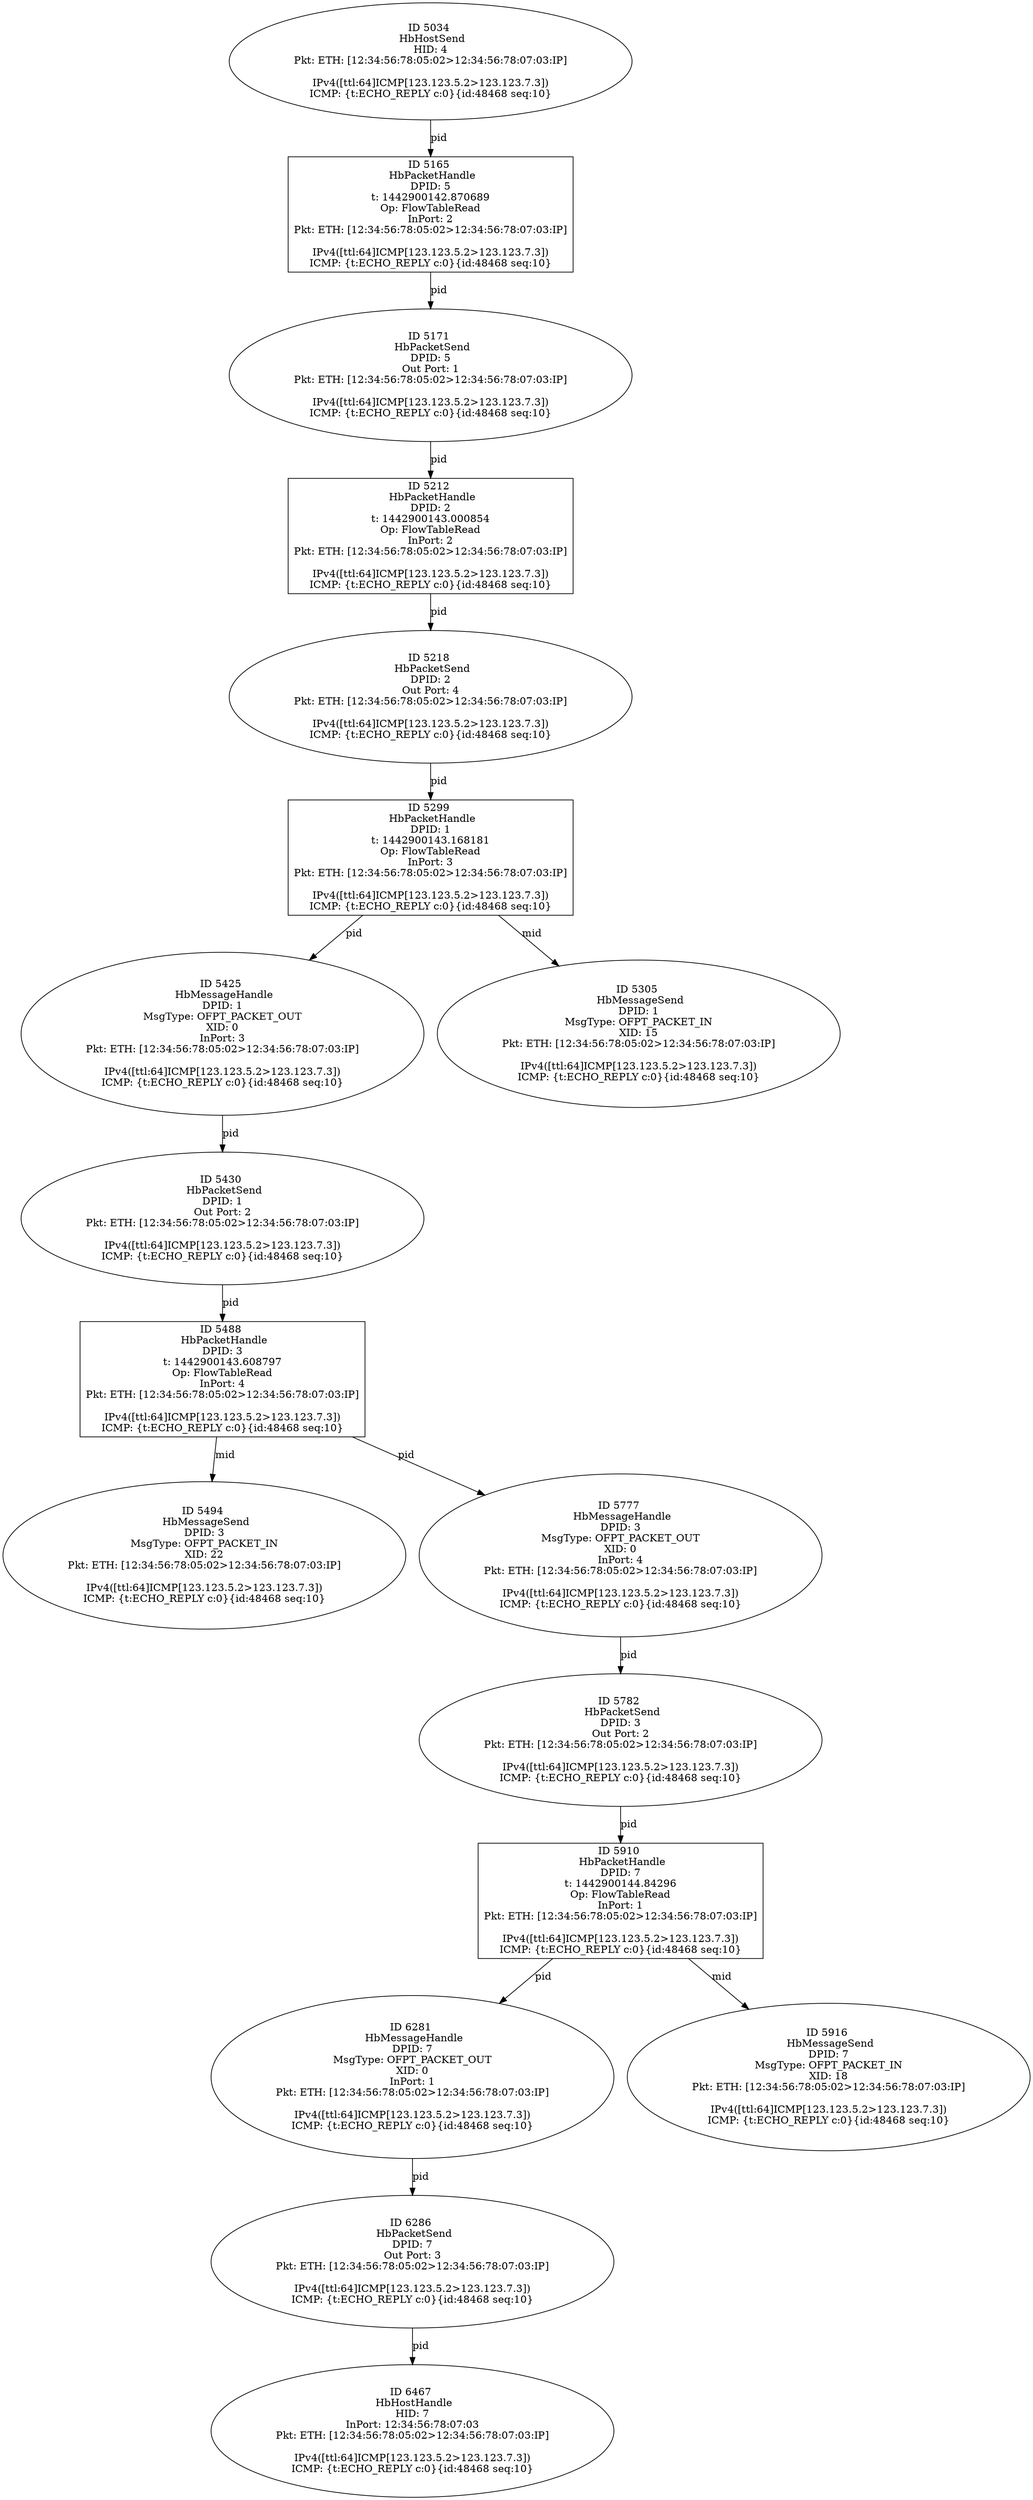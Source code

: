 strict digraph G {
5218 [shape=oval, event=<hb_events.HbPacketSend object at 0x108d2e0d0>, label="ID 5218 
 HbPacketSend
DPID: 2
Out Port: 4
Pkt: ETH: [12:34:56:78:05:02>12:34:56:78:07:03:IP]

IPv4([ttl:64]ICMP[123.123.5.2>123.123.7.3])
ICMP: {t:ECHO_REPLY c:0}{id:48468 seq:10}"];
6467 [shape=oval, event=<hb_events.HbHostHandle object at 0x1094f5bd0>, label="ID 6467 
 HbHostHandle
HID: 7
InPort: 12:34:56:78:07:03
Pkt: ETH: [12:34:56:78:05:02>12:34:56:78:07:03:IP]

IPv4([ttl:64]ICMP[123.123.5.2>123.123.7.3])
ICMP: {t:ECHO_REPLY c:0}{id:48468 seq:10}"];
5910 [shape=box, event=<hb_events.HbPacketHandle object at 0x1091b3710>, label="ID 5910 
 HbPacketHandle
DPID: 7
t: 1442900144.84296
Op: FlowTableRead
InPort: 1
Pkt: ETH: [12:34:56:78:05:02>12:34:56:78:07:03:IP]

IPv4([ttl:64]ICMP[123.123.5.2>123.123.7.3])
ICMP: {t:ECHO_REPLY c:0}{id:48468 seq:10}"];
5425 [shape=oval, event=<hb_events.HbMessageHandle object at 0x108e87650>, label="ID 5425 
 HbMessageHandle
DPID: 1
MsgType: OFPT_PACKET_OUT
XID: 0
InPort: 3
Pkt: ETH: [12:34:56:78:05:02>12:34:56:78:07:03:IP]

IPv4([ttl:64]ICMP[123.123.5.2>123.123.7.3])
ICMP: {t:ECHO_REPLY c:0}{id:48468 seq:10}"];
6281 [shape=oval, event=<hb_events.HbMessageHandle object at 0x109425390>, label="ID 6281 
 HbMessageHandle
DPID: 7
MsgType: OFPT_PACKET_OUT
XID: 0
InPort: 1
Pkt: ETH: [12:34:56:78:05:02>12:34:56:78:07:03:IP]

IPv4([ttl:64]ICMP[123.123.5.2>123.123.7.3])
ICMP: {t:ECHO_REPLY c:0}{id:48468 seq:10}"];
5034 [shape=oval, event=<hb_events.HbHostSend object at 0x108be5f90>, label="ID 5034 
 HbHostSend
HID: 4
Pkt: ETH: [12:34:56:78:05:02>12:34:56:78:07:03:IP]

IPv4([ttl:64]ICMP[123.123.5.2>123.123.7.3])
ICMP: {t:ECHO_REPLY c:0}{id:48468 seq:10}"];
5494 [shape=oval, event=<hb_events.HbMessageSend object at 0x108ed5690>, label="ID 5494 
 HbMessageSend
DPID: 3
MsgType: OFPT_PACKET_IN
XID: 22
Pkt: ETH: [12:34:56:78:05:02>12:34:56:78:07:03:IP]

IPv4([ttl:64]ICMP[123.123.5.2>123.123.7.3])
ICMP: {t:ECHO_REPLY c:0}{id:48468 seq:10}"];
5165 [shape=box, event=<hb_events.HbPacketHandle object at 0x108d1d990>, label="ID 5165 
 HbPacketHandle
DPID: 5
t: 1442900142.870689
Op: FlowTableRead
InPort: 2
Pkt: ETH: [12:34:56:78:05:02>12:34:56:78:07:03:IP]

IPv4([ttl:64]ICMP[123.123.5.2>123.123.7.3])
ICMP: {t:ECHO_REPLY c:0}{id:48468 seq:10}"];
6286 [shape=oval, event=<hb_events.HbPacketSend object at 0x1094255d0>, label="ID 6286 
 HbPacketSend
DPID: 7
Out Port: 3
Pkt: ETH: [12:34:56:78:05:02>12:34:56:78:07:03:IP]

IPv4([ttl:64]ICMP[123.123.5.2>123.123.7.3])
ICMP: {t:ECHO_REPLY c:0}{id:48468 seq:10}"];
5212 [shape=box, event=<hb_events.HbPacketHandle object at 0x108d58e90>, label="ID 5212 
 HbPacketHandle
DPID: 2
t: 1442900143.000854
Op: FlowTableRead
InPort: 2
Pkt: ETH: [12:34:56:78:05:02>12:34:56:78:07:03:IP]

IPv4([ttl:64]ICMP[123.123.5.2>123.123.7.3])
ICMP: {t:ECHO_REPLY c:0}{id:48468 seq:10}"];
5488 [shape=box, event=<hb_events.HbPacketHandle object at 0x108ef5d10>, label="ID 5488 
 HbPacketHandle
DPID: 3
t: 1442900143.608797
Op: FlowTableRead
InPort: 4
Pkt: ETH: [12:34:56:78:05:02>12:34:56:78:07:03:IP]

IPv4([ttl:64]ICMP[123.123.5.2>123.123.7.3])
ICMP: {t:ECHO_REPLY c:0}{id:48468 seq:10}"];
5777 [shape=oval, event=<hb_events.HbMessageHandle object at 0x109115a90>, label="ID 5777 
 HbMessageHandle
DPID: 3
MsgType: OFPT_PACKET_OUT
XID: 0
InPort: 4
Pkt: ETH: [12:34:56:78:05:02>12:34:56:78:07:03:IP]

IPv4([ttl:64]ICMP[123.123.5.2>123.123.7.3])
ICMP: {t:ECHO_REPLY c:0}{id:48468 seq:10}"];
5171 [shape=oval, event=<hb_events.HbPacketSend object at 0x108d2ab50>, label="ID 5171 
 HbPacketSend
DPID: 5
Out Port: 1
Pkt: ETH: [12:34:56:78:05:02>12:34:56:78:07:03:IP]

IPv4([ttl:64]ICMP[123.123.5.2>123.123.7.3])
ICMP: {t:ECHO_REPLY c:0}{id:48468 seq:10}"];
5430 [shape=oval, event=<hb_events.HbPacketSend object at 0x108e9cbd0>, label="ID 5430 
 HbPacketSend
DPID: 1
Out Port: 2
Pkt: ETH: [12:34:56:78:05:02>12:34:56:78:07:03:IP]

IPv4([ttl:64]ICMP[123.123.5.2>123.123.7.3])
ICMP: {t:ECHO_REPLY c:0}{id:48468 seq:10}"];
5782 [shape=oval, event=<hb_events.HbPacketSend object at 0x10912af50>, label="ID 5782 
 HbPacketSend
DPID: 3
Out Port: 2
Pkt: ETH: [12:34:56:78:05:02>12:34:56:78:07:03:IP]

IPv4([ttl:64]ICMP[123.123.5.2>123.123.7.3])
ICMP: {t:ECHO_REPLY c:0}{id:48468 seq:10}"];
5305 [shape=oval, event=<hb_events.HbMessageSend object at 0x108dd6090>, label="ID 5305 
 HbMessageSend
DPID: 1
MsgType: OFPT_PACKET_IN
XID: 15
Pkt: ETH: [12:34:56:78:05:02>12:34:56:78:07:03:IP]

IPv4([ttl:64]ICMP[123.123.5.2>123.123.7.3])
ICMP: {t:ECHO_REPLY c:0}{id:48468 seq:10}"];
5916 [shape=oval, event=<hb_events.HbMessageSend object at 0x1091f8e10>, label="ID 5916 
 HbMessageSend
DPID: 7
MsgType: OFPT_PACKET_IN
XID: 18
Pkt: ETH: [12:34:56:78:05:02>12:34:56:78:07:03:IP]

IPv4([ttl:64]ICMP[123.123.5.2>123.123.7.3])
ICMP: {t:ECHO_REPLY c:0}{id:48468 seq:10}"];
5299 [shape=box, event=<hb_events.HbPacketHandle object at 0x108dd1c50>, label="ID 5299 
 HbPacketHandle
DPID: 1
t: 1442900143.168181
Op: FlowTableRead
InPort: 3
Pkt: ETH: [12:34:56:78:05:02>12:34:56:78:07:03:IP]

IPv4([ttl:64]ICMP[123.123.5.2>123.123.7.3])
ICMP: {t:ECHO_REPLY c:0}{id:48468 seq:10}"];
5218 -> 5299  [rel=pid, label=pid];
5777 -> 5782  [rel=pid, label=pid];
6281 -> 6286  [rel=pid, label=pid];
5034 -> 5165  [rel=pid, label=pid];
5782 -> 5910  [rel=pid, label=pid];
5165 -> 5171  [rel=pid, label=pid];
6286 -> 6467  [rel=pid, label=pid];
5488 -> 5777  [rel=pid, label=pid];
5488 -> 5494  [rel=mid, label=mid];
5425 -> 5430  [rel=pid, label=pid];
5171 -> 5212  [rel=pid, label=pid];
5430 -> 5488  [rel=pid, label=pid];
5910 -> 6281  [rel=pid, label=pid];
5910 -> 5916  [rel=mid, label=mid];
5212 -> 5218  [rel=pid, label=pid];
5299 -> 5305  [rel=mid, label=mid];
5299 -> 5425  [rel=pid, label=pid];
}
